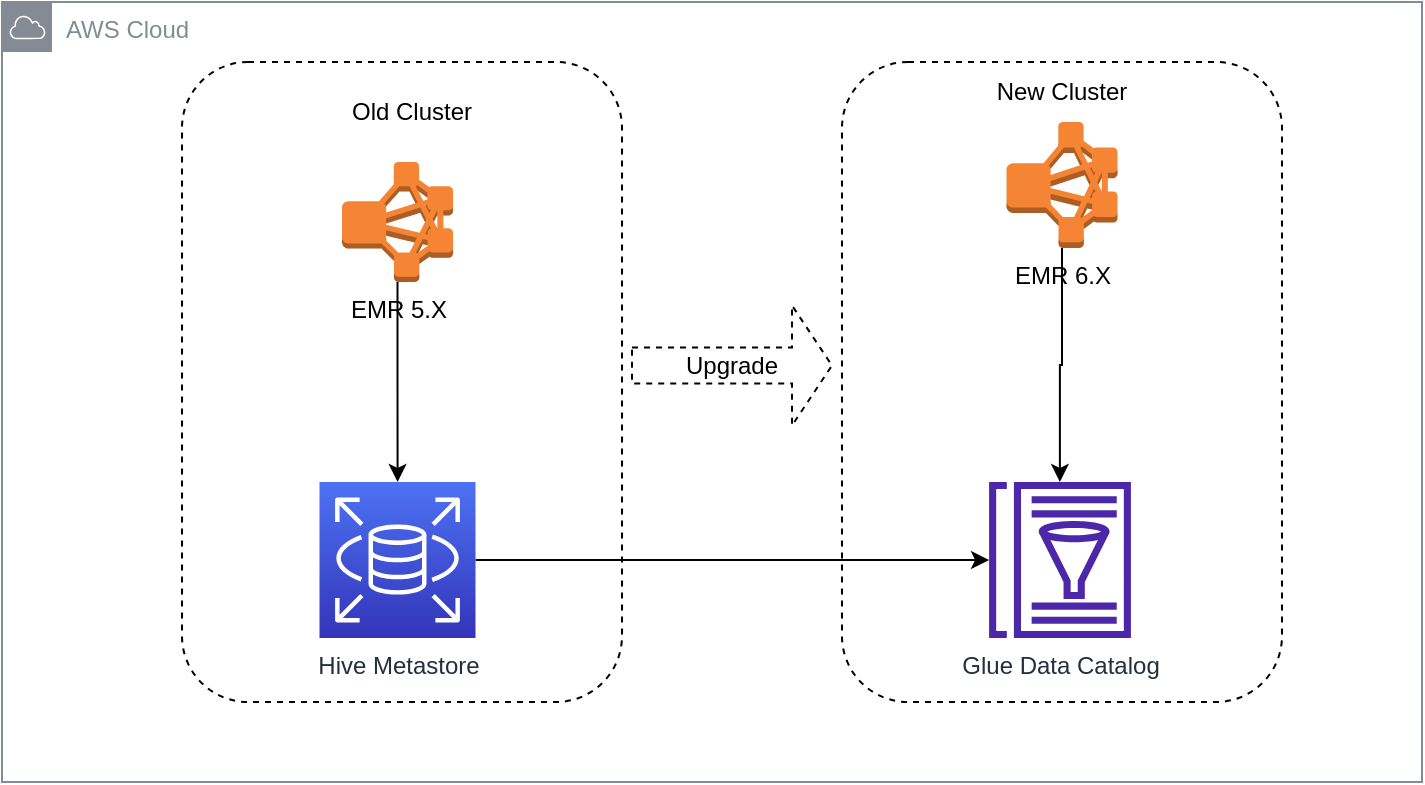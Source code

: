 <mxfile version="17.4.5" type="github">
  <diagram id="Cd5y1kNHd57_tZJnAyKG" name="Page-1">
    <mxGraphModel dx="1158" dy="627" grid="1" gridSize="10" guides="1" tooltips="1" connect="1" arrows="1" fold="1" page="1" pageScale="1" pageWidth="827" pageHeight="1169" math="0" shadow="0">
      <root>
        <mxCell id="0" />
        <mxCell id="1" parent="0" />
        <mxCell id="FE19WrhtxEeYcqXIJ0xn-2" value="AWS Cloud" style="sketch=0;outlineConnect=0;gradientColor=none;html=1;whiteSpace=wrap;fontSize=12;fontStyle=0;shape=mxgraph.aws4.group;grIcon=mxgraph.aws4.group_aws_cloud;strokeColor=#858B94;fillColor=none;verticalAlign=top;align=left;spacingLeft=30;fontColor=#858B94;dashed=0;" parent="1" vertex="1">
          <mxGeometry x="60" y="90" width="710" height="390" as="geometry" />
        </mxCell>
        <mxCell id="DkJPr1J9yXdr6lBRk-ze-4" value="" style="rounded=1;whiteSpace=wrap;html=1;dashed=1;" vertex="1" parent="1">
          <mxGeometry x="480" y="120" width="220" height="320" as="geometry" />
        </mxCell>
        <mxCell id="DkJPr1J9yXdr6lBRk-ze-2" value="" style="rounded=1;whiteSpace=wrap;html=1;dashed=1;" vertex="1" parent="1">
          <mxGeometry x="150" y="120" width="220" height="320" as="geometry" />
        </mxCell>
        <mxCell id="cIw4jWMmGr2bx2FsddDH-3" style="edgeStyle=orthogonalEdgeStyle;rounded=0;orthogonalLoop=1;jettySize=auto;html=1;" parent="1" source="FE19WrhtxEeYcqXIJ0xn-3" target="cIw4jWMmGr2bx2FsddDH-2" edge="1">
          <mxGeometry relative="1" as="geometry" />
        </mxCell>
        <mxCell id="FE19WrhtxEeYcqXIJ0xn-3" value="EMR 5.X" style="outlineConnect=0;dashed=0;verticalLabelPosition=bottom;verticalAlign=top;align=center;html=1;shape=mxgraph.aws3.emr_cluster;fillColor=#F58534;gradientColor=none;" parent="1" vertex="1">
          <mxGeometry x="230" y="170" width="55.5" height="60" as="geometry" />
        </mxCell>
        <mxCell id="DkJPr1J9yXdr6lBRk-ze-8" style="edgeStyle=orthogonalEdgeStyle;rounded=0;orthogonalLoop=1;jettySize=auto;html=1;" edge="1" parent="1" source="cIw4jWMmGr2bx2FsddDH-2" target="DkJPr1J9yXdr6lBRk-ze-1">
          <mxGeometry relative="1" as="geometry" />
        </mxCell>
        <mxCell id="cIw4jWMmGr2bx2FsddDH-2" value="Hive Metastore" style="sketch=0;points=[[0,0,0],[0.25,0,0],[0.5,0,0],[0.75,0,0],[1,0,0],[0,1,0],[0.25,1,0],[0.5,1,0],[0.75,1,0],[1,1,0],[0,0.25,0],[0,0.5,0],[0,0.75,0],[1,0.25,0],[1,0.5,0],[1,0.75,0]];outlineConnect=0;fontColor=#232F3E;gradientColor=#4D72F3;gradientDirection=north;fillColor=#3334B9;strokeColor=#ffffff;dashed=0;verticalLabelPosition=bottom;verticalAlign=top;align=center;html=1;fontSize=12;fontStyle=0;aspect=fixed;shape=mxgraph.aws4.resourceIcon;resIcon=mxgraph.aws4.rds;" parent="1" vertex="1">
          <mxGeometry x="218.75" y="330" width="78" height="78" as="geometry" />
        </mxCell>
        <mxCell id="DkJPr1J9yXdr6lBRk-ze-7" style="edgeStyle=orthogonalEdgeStyle;rounded=0;orthogonalLoop=1;jettySize=auto;html=1;exitX=0.5;exitY=1;exitDx=0;exitDy=0;exitPerimeter=0;" edge="1" parent="1" source="cIw4jWMmGr2bx2FsddDH-4" target="DkJPr1J9yXdr6lBRk-ze-1">
          <mxGeometry relative="1" as="geometry" />
        </mxCell>
        <mxCell id="cIw4jWMmGr2bx2FsddDH-4" value="EMR 6.X" style="outlineConnect=0;dashed=0;verticalLabelPosition=bottom;verticalAlign=top;align=center;html=1;shape=mxgraph.aws3.emr_cluster;fillColor=#F58534;gradientColor=none;" parent="1" vertex="1">
          <mxGeometry x="562.25" y="150" width="55.5" height="63" as="geometry" />
        </mxCell>
        <mxCell id="DkJPr1J9yXdr6lBRk-ze-1" value="Glue Data Catalog" style="sketch=0;outlineConnect=0;fontColor=#232F3E;gradientColor=none;fillColor=#4D27AA;strokeColor=none;dashed=0;verticalLabelPosition=bottom;verticalAlign=top;align=center;html=1;fontSize=12;fontStyle=0;aspect=fixed;pointerEvents=1;shape=mxgraph.aws4.glue_data_catalog;" vertex="1" parent="1">
          <mxGeometry x="553" y="330" width="72" height="78" as="geometry" />
        </mxCell>
        <mxCell id="DkJPr1J9yXdr6lBRk-ze-3" value="Old Cluster" style="text;html=1;strokeColor=none;fillColor=none;align=center;verticalAlign=middle;whiteSpace=wrap;rounded=0;" vertex="1" parent="1">
          <mxGeometry x="230" y="130" width="70" height="30" as="geometry" />
        </mxCell>
        <mxCell id="DkJPr1J9yXdr6lBRk-ze-5" value="New Cluster" style="text;html=1;strokeColor=none;fillColor=none;align=center;verticalAlign=middle;whiteSpace=wrap;rounded=0;" vertex="1" parent="1">
          <mxGeometry x="555" y="120" width="70" height="30" as="geometry" />
        </mxCell>
        <mxCell id="DkJPr1J9yXdr6lBRk-ze-6" value="Upgrade" style="shape=singleArrow;whiteSpace=wrap;html=1;dashed=1;" vertex="1" parent="1">
          <mxGeometry x="375" y="241.75" width="100" height="60" as="geometry" />
        </mxCell>
      </root>
    </mxGraphModel>
  </diagram>
</mxfile>
